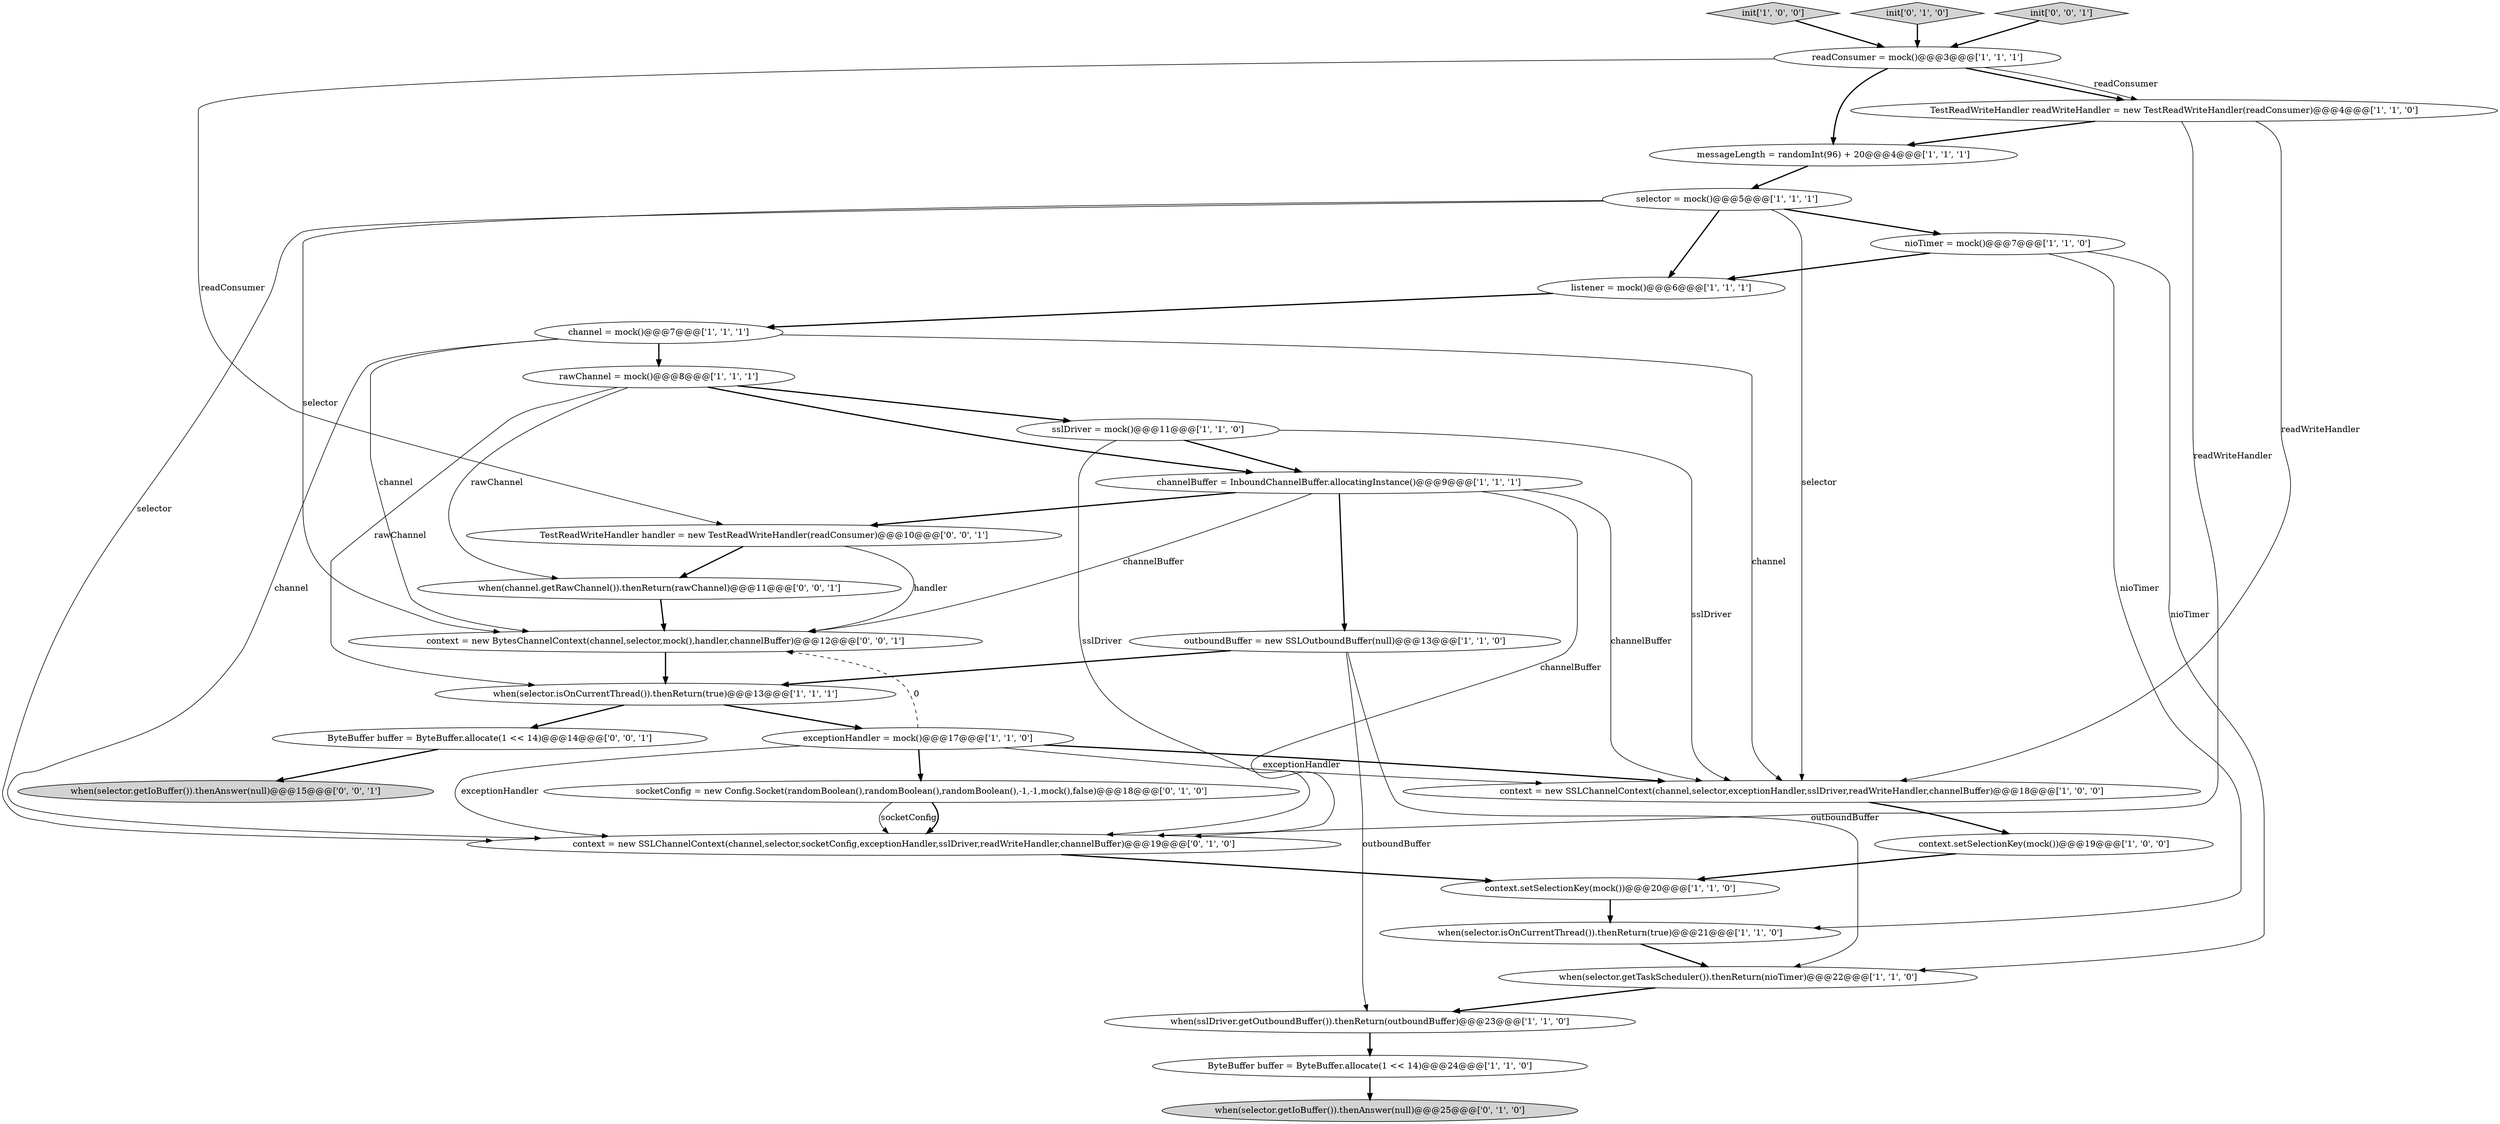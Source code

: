 digraph {
0 [style = filled, label = "selector = mock()@@@5@@@['1', '1', '1']", fillcolor = white, shape = ellipse image = "AAA0AAABBB1BBB"];
25 [style = filled, label = "when(selector.getIoBuffer()).thenAnswer(null)@@@15@@@['0', '0', '1']", fillcolor = lightgray, shape = ellipse image = "AAA0AAABBB3BBB"];
14 [style = filled, label = "ByteBuffer buffer = ByteBuffer.allocate(1 << 14)@@@24@@@['1', '1', '0']", fillcolor = white, shape = ellipse image = "AAA0AAABBB1BBB"];
16 [style = filled, label = "when(sslDriver.getOutboundBuffer()).thenReturn(outboundBuffer)@@@23@@@['1', '1', '0']", fillcolor = white, shape = ellipse image = "AAA0AAABBB1BBB"];
17 [style = filled, label = "context.setSelectionKey(mock())@@@20@@@['1', '1', '0']", fillcolor = white, shape = ellipse image = "AAA0AAABBB1BBB"];
20 [style = filled, label = "init['1', '0', '0']", fillcolor = lightgray, shape = diamond image = "AAA0AAABBB1BBB"];
2 [style = filled, label = "listener = mock()@@@6@@@['1', '1', '1']", fillcolor = white, shape = ellipse image = "AAA0AAABBB1BBB"];
11 [style = filled, label = "sslDriver = mock()@@@11@@@['1', '1', '0']", fillcolor = white, shape = ellipse image = "AAA0AAABBB1BBB"];
28 [style = filled, label = "when(channel.getRawChannel()).thenReturn(rawChannel)@@@11@@@['0', '0', '1']", fillcolor = white, shape = ellipse image = "AAA0AAABBB3BBB"];
27 [style = filled, label = "TestReadWriteHandler handler = new TestReadWriteHandler(readConsumer)@@@10@@@['0', '0', '1']", fillcolor = white, shape = ellipse image = "AAA0AAABBB3BBB"];
6 [style = filled, label = "TestReadWriteHandler readWriteHandler = new TestReadWriteHandler(readConsumer)@@@4@@@['1', '1', '0']", fillcolor = white, shape = ellipse image = "AAA0AAABBB1BBB"];
24 [style = filled, label = "when(selector.getIoBuffer()).thenAnswer(null)@@@25@@@['0', '1', '0']", fillcolor = lightgray, shape = ellipse image = "AAA0AAABBB2BBB"];
21 [style = filled, label = "init['0', '1', '0']", fillcolor = lightgray, shape = diamond image = "AAA0AAABBB2BBB"];
7 [style = filled, label = "rawChannel = mock()@@@8@@@['1', '1', '1']", fillcolor = white, shape = ellipse image = "AAA0AAABBB1BBB"];
9 [style = filled, label = "channelBuffer = InboundChannelBuffer.allocatingInstance()@@@9@@@['1', '1', '1']", fillcolor = white, shape = ellipse image = "AAA0AAABBB1BBB"];
12 [style = filled, label = "when(selector.getTaskScheduler()).thenReturn(nioTimer)@@@22@@@['1', '1', '0']", fillcolor = white, shape = ellipse image = "AAA0AAABBB1BBB"];
1 [style = filled, label = "messageLength = randomInt(96) + 20@@@4@@@['1', '1', '1']", fillcolor = white, shape = ellipse image = "AAA0AAABBB1BBB"];
8 [style = filled, label = "when(selector.isOnCurrentThread()).thenReturn(true)@@@13@@@['1', '1', '1']", fillcolor = white, shape = ellipse image = "AAA0AAABBB1BBB"];
18 [style = filled, label = "context = new SSLChannelContext(channel,selector,exceptionHandler,sslDriver,readWriteHandler,channelBuffer)@@@18@@@['1', '0', '0']", fillcolor = white, shape = ellipse image = "AAA0AAABBB1BBB"];
22 [style = filled, label = "socketConfig = new Config.Socket(randomBoolean(),randomBoolean(),randomBoolean(),-1,-1,mock(),false)@@@18@@@['0', '1', '0']", fillcolor = white, shape = ellipse image = "AAA0AAABBB2BBB"];
13 [style = filled, label = "readConsumer = mock()@@@3@@@['1', '1', '1']", fillcolor = white, shape = ellipse image = "AAA0AAABBB1BBB"];
26 [style = filled, label = "ByteBuffer buffer = ByteBuffer.allocate(1 << 14)@@@14@@@['0', '0', '1']", fillcolor = white, shape = ellipse image = "AAA0AAABBB3BBB"];
3 [style = filled, label = "channel = mock()@@@7@@@['1', '1', '1']", fillcolor = white, shape = ellipse image = "AAA0AAABBB1BBB"];
10 [style = filled, label = "nioTimer = mock()@@@7@@@['1', '1', '0']", fillcolor = white, shape = ellipse image = "AAA0AAABBB1BBB"];
19 [style = filled, label = "context.setSelectionKey(mock())@@@19@@@['1', '0', '0']", fillcolor = white, shape = ellipse image = "AAA0AAABBB1BBB"];
29 [style = filled, label = "context = new BytesChannelContext(channel,selector,mock(),handler,channelBuffer)@@@12@@@['0', '0', '1']", fillcolor = white, shape = ellipse image = "AAA0AAABBB3BBB"];
15 [style = filled, label = "exceptionHandler = mock()@@@17@@@['1', '1', '0']", fillcolor = white, shape = ellipse image = "AAA0AAABBB1BBB"];
5 [style = filled, label = "when(selector.isOnCurrentThread()).thenReturn(true)@@@21@@@['1', '1', '0']", fillcolor = white, shape = ellipse image = "AAA0AAABBB1BBB"];
30 [style = filled, label = "init['0', '0', '1']", fillcolor = lightgray, shape = diamond image = "AAA0AAABBB3BBB"];
23 [style = filled, label = "context = new SSLChannelContext(channel,selector,socketConfig,exceptionHandler,sslDriver,readWriteHandler,channelBuffer)@@@19@@@['0', '1', '0']", fillcolor = white, shape = ellipse image = "AAA1AAABBB2BBB"];
4 [style = filled, label = "outboundBuffer = new SSLOutboundBuffer(null)@@@13@@@['1', '1', '0']", fillcolor = white, shape = ellipse image = "AAA0AAABBB1BBB"];
6->18 [style = solid, label="readWriteHandler"];
22->23 [style = solid, label="socketConfig"];
3->23 [style = solid, label="channel"];
3->29 [style = solid, label="channel"];
9->29 [style = solid, label="channelBuffer"];
10->2 [style = bold, label=""];
29->8 [style = bold, label=""];
10->12 [style = solid, label="nioTimer"];
9->4 [style = bold, label=""];
0->29 [style = solid, label="selector"];
15->18 [style = bold, label=""];
11->23 [style = solid, label="sslDriver"];
9->27 [style = bold, label=""];
27->28 [style = bold, label=""];
8->26 [style = bold, label=""];
7->9 [style = bold, label=""];
27->29 [style = solid, label="handler"];
13->6 [style = bold, label=""];
30->13 [style = bold, label=""];
13->27 [style = solid, label="readConsumer"];
9->23 [style = solid, label="channelBuffer"];
11->9 [style = bold, label=""];
4->8 [style = bold, label=""];
13->6 [style = solid, label="readConsumer"];
15->22 [style = bold, label=""];
14->24 [style = bold, label=""];
0->18 [style = solid, label="selector"];
7->11 [style = bold, label=""];
3->7 [style = bold, label=""];
6->23 [style = solid, label="readWriteHandler"];
7->28 [style = solid, label="rawChannel"];
11->18 [style = solid, label="sslDriver"];
10->5 [style = solid, label="nioTimer"];
2->3 [style = bold, label=""];
12->16 [style = bold, label=""];
0->10 [style = bold, label=""];
26->25 [style = bold, label=""];
0->23 [style = solid, label="selector"];
20->13 [style = bold, label=""];
18->19 [style = bold, label=""];
19->17 [style = bold, label=""];
15->18 [style = solid, label="exceptionHandler"];
16->14 [style = bold, label=""];
15->29 [style = dashed, label="0"];
4->16 [style = solid, label="outboundBuffer"];
9->18 [style = solid, label="channelBuffer"];
13->1 [style = bold, label=""];
15->23 [style = solid, label="exceptionHandler"];
5->12 [style = bold, label=""];
4->12 [style = solid, label="outboundBuffer"];
22->23 [style = bold, label=""];
0->2 [style = bold, label=""];
7->8 [style = solid, label="rawChannel"];
23->17 [style = bold, label=""];
3->18 [style = solid, label="channel"];
6->1 [style = bold, label=""];
17->5 [style = bold, label=""];
8->15 [style = bold, label=""];
28->29 [style = bold, label=""];
21->13 [style = bold, label=""];
1->0 [style = bold, label=""];
}
